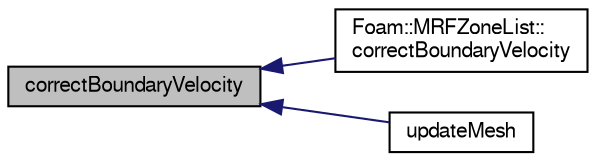 digraph "correctBoundaryVelocity"
{
  bgcolor="transparent";
  edge [fontname="FreeSans",fontsize="10",labelfontname="FreeSans",labelfontsize="10"];
  node [fontname="FreeSans",fontsize="10",shape=record];
  rankdir="LR";
  Node426 [label="correctBoundaryVelocity",height=0.2,width=0.4,color="black", fillcolor="grey75", style="filled", fontcolor="black"];
  Node426 -> Node427 [dir="back",color="midnightblue",fontsize="10",style="solid",fontname="FreeSans"];
  Node427 [label="Foam::MRFZoneList::\lcorrectBoundaryVelocity",height=0.2,width=0.4,color="black",URL="$a21902.html#a960791e328f9950647e53a56cded2e31",tooltip="Correct the boundary velocity for the roation of the MRF region. "];
  Node426 -> Node428 [dir="back",color="midnightblue",fontsize="10",style="solid",fontname="FreeSans"];
  Node428 [label="updateMesh",height=0.2,width=0.4,color="black",URL="$a21898.html#a9c8cde0b192708d622d874f8cc2df66d",tooltip="Update the mesh corresponding to given map. "];
}

